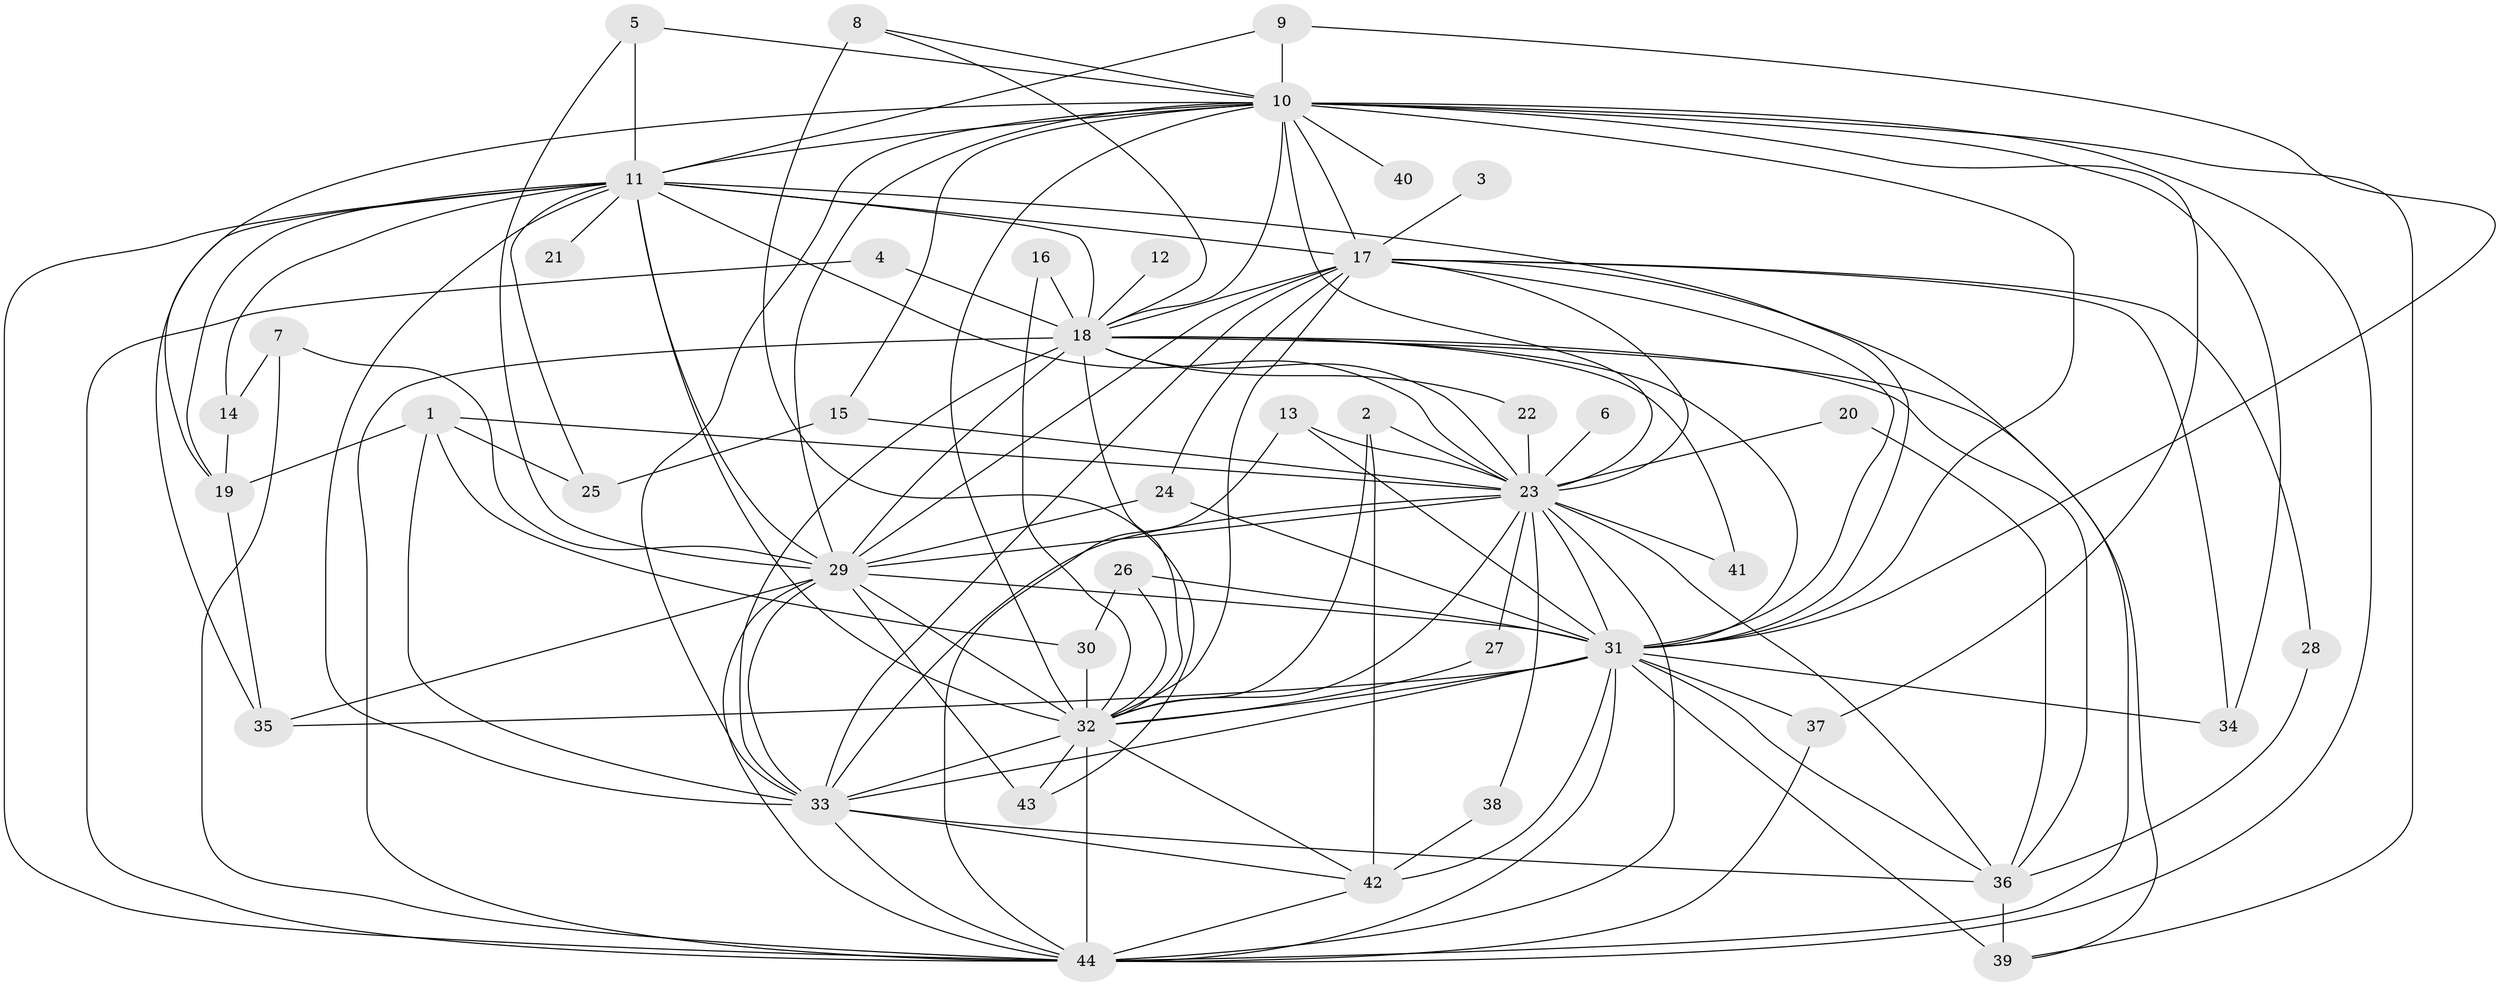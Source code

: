 // original degree distribution, {21: 0.022727272727272728, 15: 0.011363636363636364, 19: 0.022727272727272728, 20: 0.011363636363636364, 24: 0.011363636363636364, 17: 0.011363636363636364, 22: 0.011363636363636364, 25: 0.011363636363636364, 5: 0.045454545454545456, 3: 0.20454545454545456, 2: 0.5795454545454546, 4: 0.045454545454545456, 7: 0.011363636363636364}
// Generated by graph-tools (version 1.1) at 2025/01/03/09/25 03:01:35]
// undirected, 44 vertices, 128 edges
graph export_dot {
graph [start="1"]
  node [color=gray90,style=filled];
  1;
  2;
  3;
  4;
  5;
  6;
  7;
  8;
  9;
  10;
  11;
  12;
  13;
  14;
  15;
  16;
  17;
  18;
  19;
  20;
  21;
  22;
  23;
  24;
  25;
  26;
  27;
  28;
  29;
  30;
  31;
  32;
  33;
  34;
  35;
  36;
  37;
  38;
  39;
  40;
  41;
  42;
  43;
  44;
  1 -- 19 [weight=1.0];
  1 -- 23 [weight=1.0];
  1 -- 25 [weight=1.0];
  1 -- 30 [weight=1.0];
  1 -- 33 [weight=1.0];
  2 -- 23 [weight=1.0];
  2 -- 32 [weight=1.0];
  2 -- 42 [weight=1.0];
  3 -- 17 [weight=1.0];
  4 -- 18 [weight=1.0];
  4 -- 44 [weight=1.0];
  5 -- 10 [weight=1.0];
  5 -- 11 [weight=1.0];
  5 -- 29 [weight=1.0];
  6 -- 23 [weight=1.0];
  7 -- 14 [weight=1.0];
  7 -- 29 [weight=1.0];
  7 -- 44 [weight=1.0];
  8 -- 10 [weight=1.0];
  8 -- 18 [weight=1.0];
  8 -- 43 [weight=1.0];
  9 -- 10 [weight=1.0];
  9 -- 11 [weight=1.0];
  9 -- 31 [weight=1.0];
  10 -- 11 [weight=1.0];
  10 -- 15 [weight=1.0];
  10 -- 17 [weight=1.0];
  10 -- 18 [weight=1.0];
  10 -- 19 [weight=1.0];
  10 -- 23 [weight=1.0];
  10 -- 29 [weight=1.0];
  10 -- 31 [weight=3.0];
  10 -- 32 [weight=1.0];
  10 -- 33 [weight=2.0];
  10 -- 34 [weight=1.0];
  10 -- 37 [weight=1.0];
  10 -- 39 [weight=1.0];
  10 -- 40 [weight=1.0];
  10 -- 44 [weight=1.0];
  11 -- 14 [weight=1.0];
  11 -- 17 [weight=2.0];
  11 -- 18 [weight=1.0];
  11 -- 19 [weight=1.0];
  11 -- 21 [weight=1.0];
  11 -- 23 [weight=2.0];
  11 -- 25 [weight=1.0];
  11 -- 29 [weight=1.0];
  11 -- 31 [weight=1.0];
  11 -- 32 [weight=1.0];
  11 -- 33 [weight=1.0];
  11 -- 35 [weight=1.0];
  11 -- 44 [weight=1.0];
  12 -- 18 [weight=1.0];
  13 -- 23 [weight=1.0];
  13 -- 31 [weight=1.0];
  13 -- 44 [weight=1.0];
  14 -- 19 [weight=1.0];
  15 -- 23 [weight=1.0];
  15 -- 25 [weight=1.0];
  16 -- 18 [weight=1.0];
  16 -- 32 [weight=1.0];
  17 -- 18 [weight=1.0];
  17 -- 23 [weight=2.0];
  17 -- 24 [weight=1.0];
  17 -- 28 [weight=1.0];
  17 -- 29 [weight=1.0];
  17 -- 31 [weight=1.0];
  17 -- 32 [weight=1.0];
  17 -- 33 [weight=1.0];
  17 -- 34 [weight=1.0];
  17 -- 44 [weight=1.0];
  18 -- 22 [weight=1.0];
  18 -- 23 [weight=1.0];
  18 -- 29 [weight=1.0];
  18 -- 31 [weight=1.0];
  18 -- 32 [weight=1.0];
  18 -- 33 [weight=3.0];
  18 -- 36 [weight=1.0];
  18 -- 39 [weight=1.0];
  18 -- 41 [weight=1.0];
  18 -- 44 [weight=2.0];
  19 -- 35 [weight=1.0];
  20 -- 23 [weight=1.0];
  20 -- 36 [weight=1.0];
  22 -- 23 [weight=1.0];
  23 -- 27 [weight=1.0];
  23 -- 29 [weight=2.0];
  23 -- 31 [weight=1.0];
  23 -- 32 [weight=1.0];
  23 -- 33 [weight=2.0];
  23 -- 36 [weight=1.0];
  23 -- 38 [weight=1.0];
  23 -- 41 [weight=1.0];
  23 -- 44 [weight=2.0];
  24 -- 29 [weight=1.0];
  24 -- 31 [weight=1.0];
  26 -- 30 [weight=1.0];
  26 -- 31 [weight=1.0];
  26 -- 32 [weight=1.0];
  27 -- 32 [weight=1.0];
  28 -- 36 [weight=1.0];
  29 -- 31 [weight=2.0];
  29 -- 32 [weight=3.0];
  29 -- 33 [weight=1.0];
  29 -- 35 [weight=1.0];
  29 -- 43 [weight=1.0];
  29 -- 44 [weight=2.0];
  30 -- 32 [weight=1.0];
  31 -- 32 [weight=1.0];
  31 -- 33 [weight=2.0];
  31 -- 34 [weight=1.0];
  31 -- 35 [weight=1.0];
  31 -- 36 [weight=1.0];
  31 -- 37 [weight=1.0];
  31 -- 39 [weight=2.0];
  31 -- 42 [weight=1.0];
  31 -- 44 [weight=1.0];
  32 -- 33 [weight=2.0];
  32 -- 42 [weight=1.0];
  32 -- 43 [weight=1.0];
  32 -- 44 [weight=3.0];
  33 -- 36 [weight=1.0];
  33 -- 42 [weight=1.0];
  33 -- 44 [weight=1.0];
  36 -- 39 [weight=1.0];
  37 -- 44 [weight=1.0];
  38 -- 42 [weight=1.0];
  42 -- 44 [weight=1.0];
}
